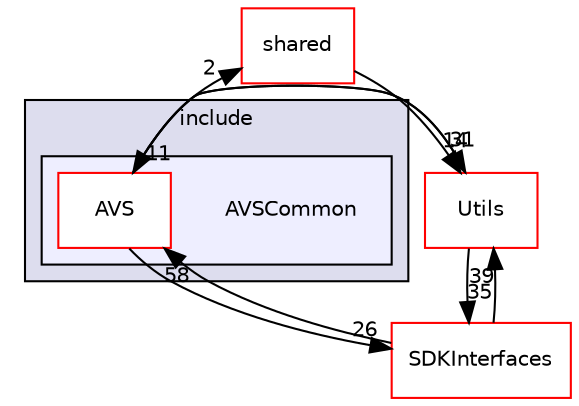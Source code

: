 digraph "/workplace/avs-device-sdk/AVSCommon/AVS/include/AVSCommon" {
  compound=true
  node [ fontsize="10", fontname="Helvetica"];
  edge [ labelfontsize="10", labelfontname="Helvetica"];
  subgraph clusterdir_a8d3deb3c1282038af9ce4454694c1e1 {
    graph [ bgcolor="#ddddee", pencolor="black", label="include" fontname="Helvetica", fontsize="10", URL="dir_a8d3deb3c1282038af9ce4454694c1e1.html"]
  subgraph clusterdir_4c314a0d19d1aa5c860795d42a926e2c {
    graph [ bgcolor="#eeeeff", pencolor="black", label="" URL="dir_4c314a0d19d1aa5c860795d42a926e2c.html"];
    dir_4c314a0d19d1aa5c860795d42a926e2c [shape=plaintext label="AVSCommon"];
    dir_1b86ff6fe19386d1d992f6fa0aca02b2 [shape=box label="AVS" color="red" fillcolor="white" style="filled" URL="dir_1b86ff6fe19386d1d992f6fa0aca02b2.html"];
  }
  }
  dir_9982052f7ce695d12571567315b2fafa [shape=box label="shared" fillcolor="white" style="filled" color="red" URL="dir_9982052f7ce695d12571567315b2fafa.html"];
  dir_97afc8111b754cf401b73024f872f45d [shape=box label="SDKInterfaces" fillcolor="white" style="filled" color="red" URL="dir_97afc8111b754cf401b73024f872f45d.html"];
  dir_49dd3d9ac5586189aa170bac46425b9c [shape=box label="Utils" fillcolor="white" style="filled" color="red" URL="dir_49dd3d9ac5586189aa170bac46425b9c.html"];
  dir_9982052f7ce695d12571567315b2fafa->dir_49dd3d9ac5586189aa170bac46425b9c [headlabel="14", labeldistance=1.5 headhref="dir_000549_000151.html"];
  dir_97afc8111b754cf401b73024f872f45d->dir_49dd3d9ac5586189aa170bac46425b9c [headlabel="39", labeldistance=1.5 headhref="dir_000018_000151.html"];
  dir_97afc8111b754cf401b73024f872f45d->dir_1b86ff6fe19386d1d992f6fa0aca02b2 [headlabel="58", labeldistance=1.5 headhref="dir_000018_000130.html"];
  dir_49dd3d9ac5586189aa170bac46425b9c->dir_97afc8111b754cf401b73024f872f45d [headlabel="35", labeldistance=1.5 headhref="dir_000151_000018.html"];
  dir_49dd3d9ac5586189aa170bac46425b9c->dir_1b86ff6fe19386d1d992f6fa0aca02b2 [headlabel="11", labeldistance=1.5 headhref="dir_000151_000130.html"];
  dir_1b86ff6fe19386d1d992f6fa0aca02b2->dir_9982052f7ce695d12571567315b2fafa [headlabel="2", labeldistance=1.5 headhref="dir_000130_000549.html"];
  dir_1b86ff6fe19386d1d992f6fa0aca02b2->dir_97afc8111b754cf401b73024f872f45d [headlabel="26", labeldistance=1.5 headhref="dir_000130_000018.html"];
  dir_1b86ff6fe19386d1d992f6fa0aca02b2->dir_49dd3d9ac5586189aa170bac46425b9c [headlabel="31", labeldistance=1.5 headhref="dir_000130_000151.html"];
}
